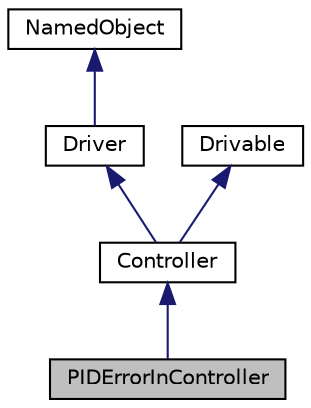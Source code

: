 digraph "PIDErrorInController"
{
 // LATEX_PDF_SIZE
  edge [fontname="Helvetica",fontsize="10",labelfontname="Helvetica",labelfontsize="10"];
  node [fontname="Helvetica",fontsize="10",shape=record];
  Node1 [label="PIDErrorInController",height=0.2,width=0.4,color="black", fillcolor="grey75", style="filled", fontcolor="black",tooltip=" "];
  Node2 -> Node1 [dir="back",color="midnightblue",fontsize="10",style="solid",fontname="Helvetica"];
  Node2 [label="Controller",height=0.2,width=0.4,color="black", fillcolor="white", style="filled",URL="$classController.html",tooltip=" "];
  Node3 -> Node2 [dir="back",color="midnightblue",fontsize="10",style="solid",fontname="Helvetica"];
  Node3 [label="Driver",height=0.2,width=0.4,color="black", fillcolor="white", style="filled",URL="$classDriver.html",tooltip=" "];
  Node4 -> Node3 [dir="back",color="midnightblue",fontsize="10",style="solid",fontname="Helvetica"];
  Node4 [label="NamedObject",height=0.2,width=0.4,color="black", fillcolor="white", style="filled",URL="$classNamedObject.html",tooltip=" "];
  Node5 -> Node2 [dir="back",color="midnightblue",fontsize="10",style="solid",fontname="Helvetica"];
  Node5 [label="Drivable",height=0.2,width=0.4,color="black", fillcolor="white", style="filled",URL="$classDrivable.html",tooltip=" "];
}
